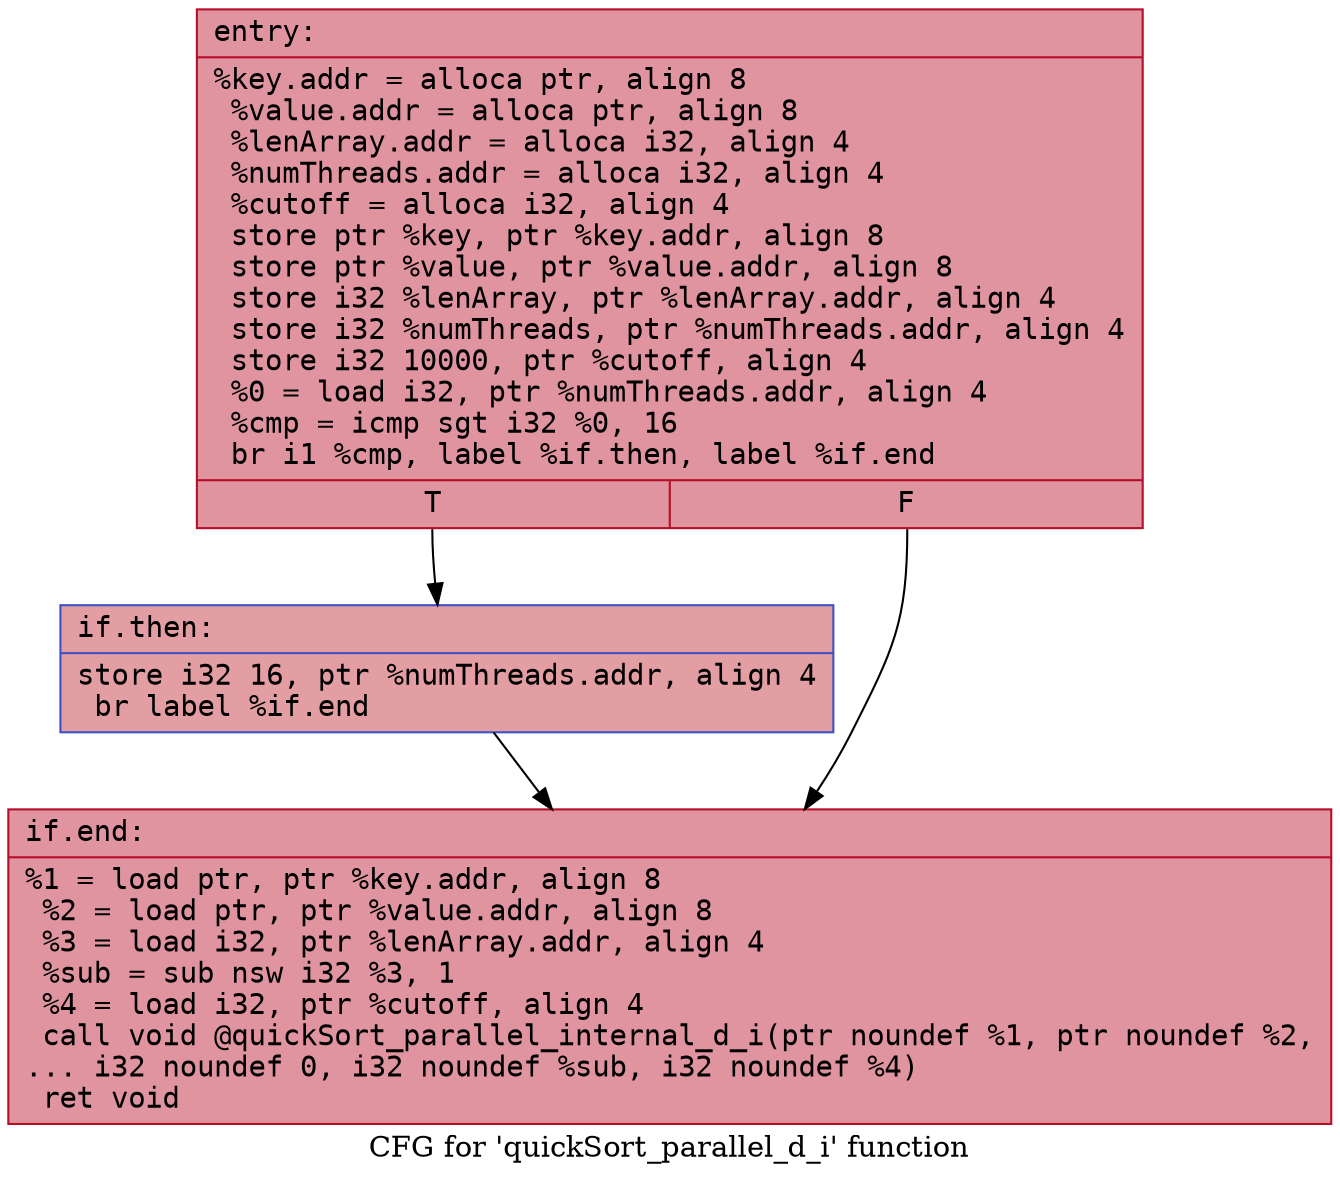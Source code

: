 digraph "CFG for 'quickSort_parallel_d_i' function" {
	label="CFG for 'quickSort_parallel_d_i' function";

	Node0x564d03c265e0 [shape=record,color="#b70d28ff", style=filled, fillcolor="#b70d2870" fontname="Courier",label="{entry:\l|  %key.addr = alloca ptr, align 8\l  %value.addr = alloca ptr, align 8\l  %lenArray.addr = alloca i32, align 4\l  %numThreads.addr = alloca i32, align 4\l  %cutoff = alloca i32, align 4\l  store ptr %key, ptr %key.addr, align 8\l  store ptr %value, ptr %value.addr, align 8\l  store i32 %lenArray, ptr %lenArray.addr, align 4\l  store i32 %numThreads, ptr %numThreads.addr, align 4\l  store i32 10000, ptr %cutoff, align 4\l  %0 = load i32, ptr %numThreads.addr, align 4\l  %cmp = icmp sgt i32 %0, 16\l  br i1 %cmp, label %if.then, label %if.end\l|{<s0>T|<s1>F}}"];
	Node0x564d03c265e0:s0 -> Node0x564d03c286f0[tooltip="entry -> if.then\nProbability 50.00%" ];
	Node0x564d03c265e0:s1 -> Node0x564d03c28760[tooltip="entry -> if.end\nProbability 50.00%" ];
	Node0x564d03c286f0 [shape=record,color="#3d50c3ff", style=filled, fillcolor="#be242e70" fontname="Courier",label="{if.then:\l|  store i32 16, ptr %numThreads.addr, align 4\l  br label %if.end\l}"];
	Node0x564d03c286f0 -> Node0x564d03c28760[tooltip="if.then -> if.end\nProbability 100.00%" ];
	Node0x564d03c28760 [shape=record,color="#b70d28ff", style=filled, fillcolor="#b70d2870" fontname="Courier",label="{if.end:\l|  %1 = load ptr, ptr %key.addr, align 8\l  %2 = load ptr, ptr %value.addr, align 8\l  %3 = load i32, ptr %lenArray.addr, align 4\l  %sub = sub nsw i32 %3, 1\l  %4 = load i32, ptr %cutoff, align 4\l  call void @quickSort_parallel_internal_d_i(ptr noundef %1, ptr noundef %2,\l... i32 noundef 0, i32 noundef %sub, i32 noundef %4)\l  ret void\l}"];
}
